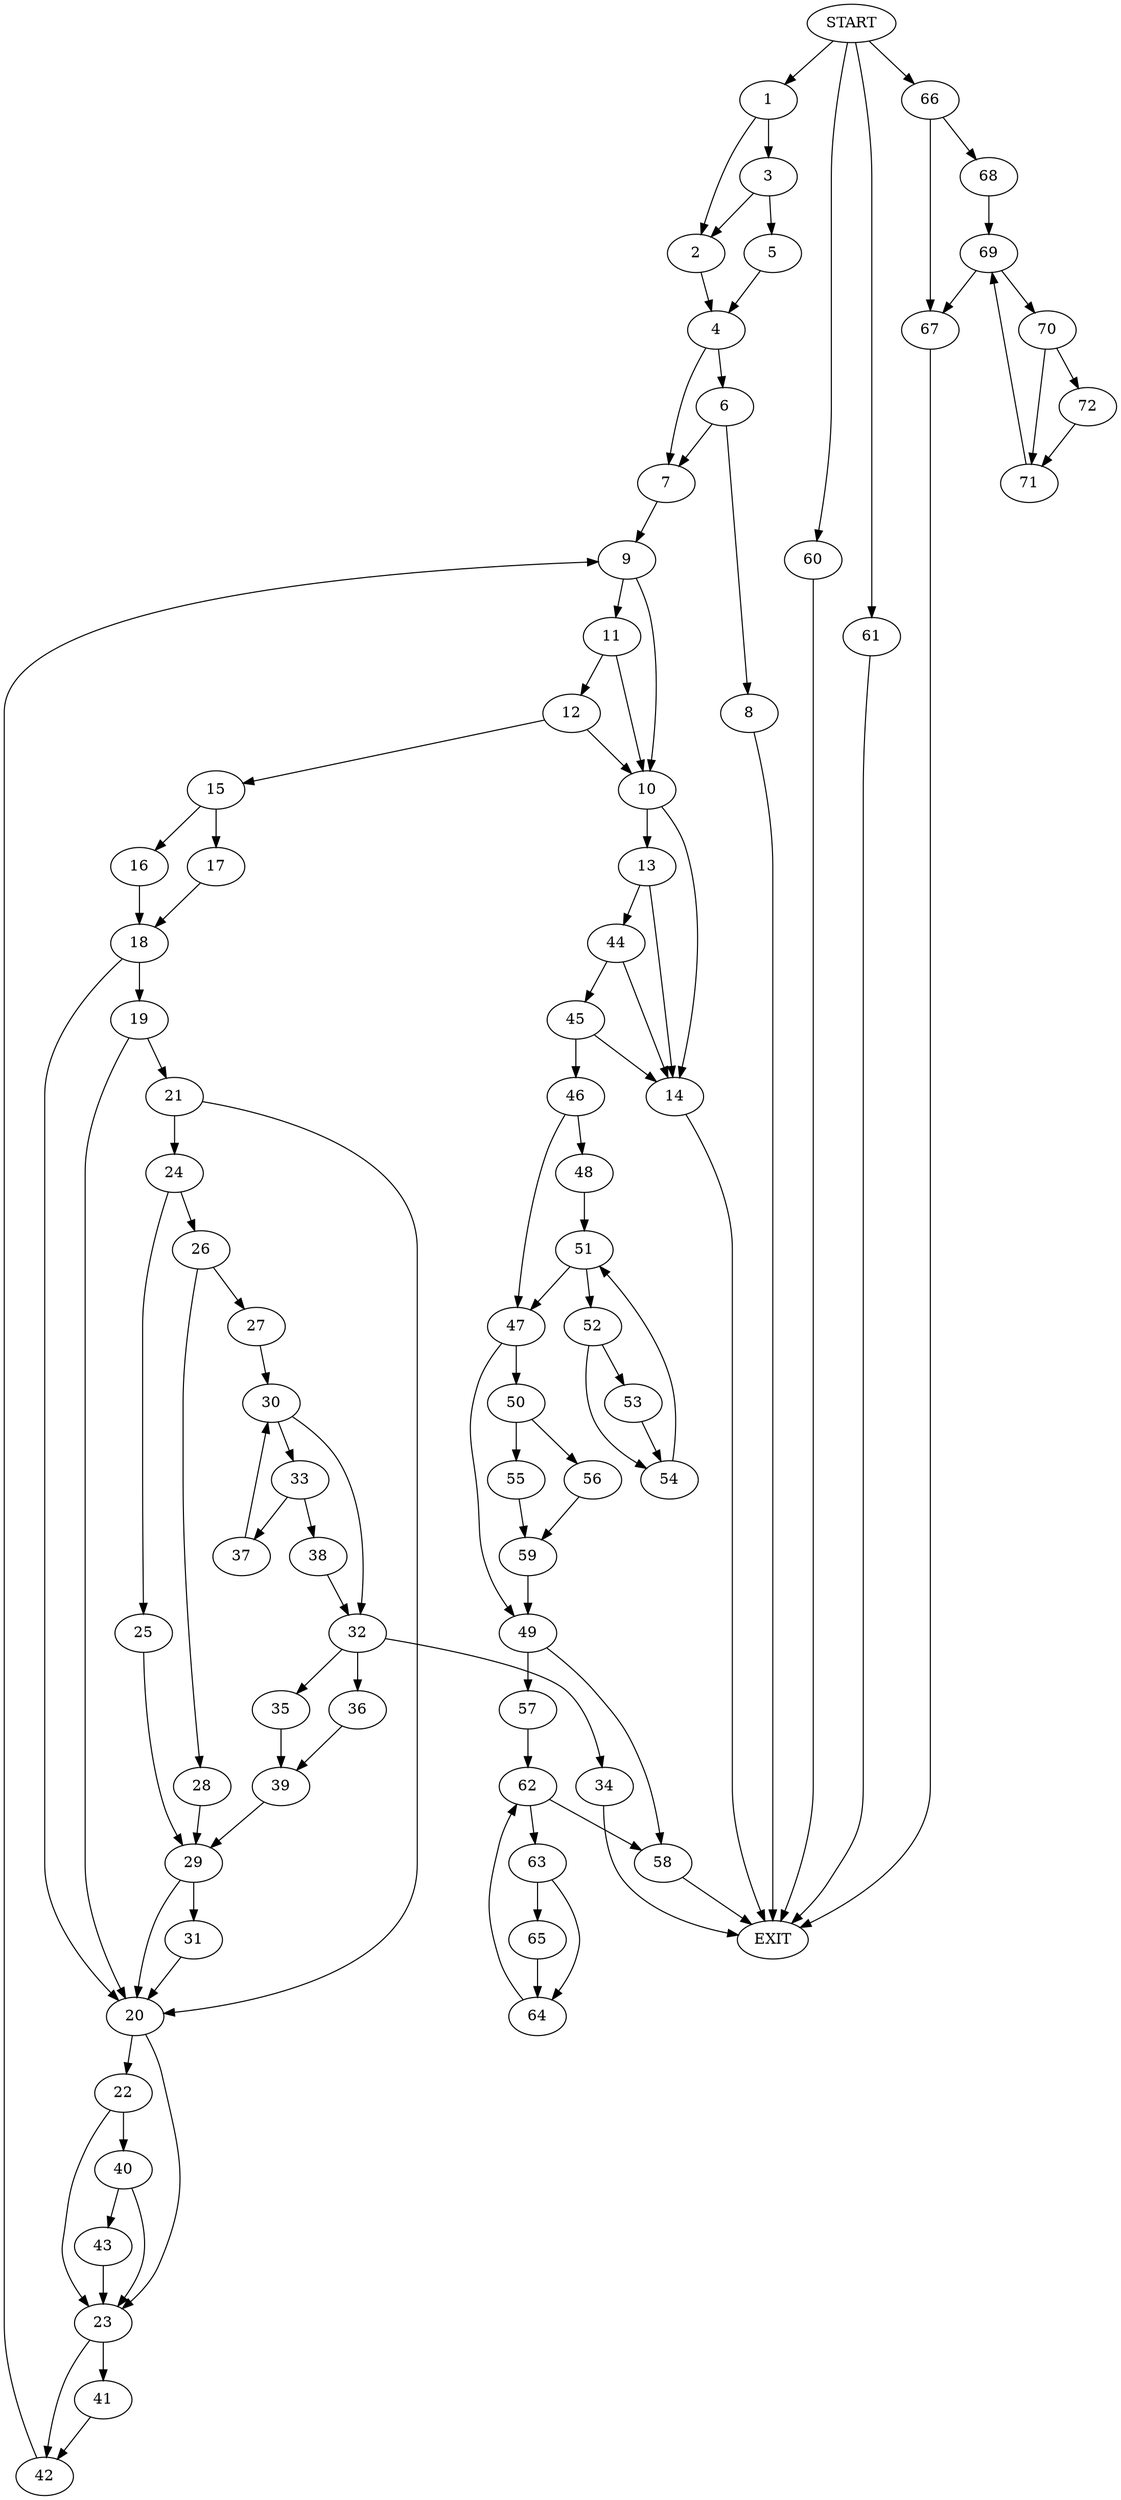 digraph {
0 [label="START"]
73 [label="EXIT"]
0 -> 1
1 -> 2
1 -> 3
2 -> 4
3 -> 5
3 -> 2
5 -> 4
4 -> 6
4 -> 7
6 -> 7
6 -> 8
7 -> 9
8 -> 73
9 -> 10
9 -> 11
11 -> 12
11 -> 10
10 -> 13
10 -> 14
12 -> 15
12 -> 10
15 -> 16
15 -> 17
16 -> 18
17 -> 18
18 -> 19
18 -> 20
19 -> 20
19 -> 21
20 -> 22
20 -> 23
21 -> 20
21 -> 24
24 -> 25
24 -> 26
26 -> 27
26 -> 28
25 -> 29
28 -> 29
27 -> 30
29 -> 31
29 -> 20
30 -> 32
30 -> 33
32 -> 34
32 -> 35
32 -> 36
33 -> 37
33 -> 38
38 -> 32
37 -> 30
35 -> 39
36 -> 39
34 -> 73
39 -> 29
31 -> 20
22 -> 40
22 -> 23
23 -> 41
23 -> 42
40 -> 43
40 -> 23
43 -> 23
42 -> 9
41 -> 42
14 -> 73
13 -> 44
13 -> 14
44 -> 45
44 -> 14
45 -> 46
45 -> 14
46 -> 47
46 -> 48
47 -> 49
47 -> 50
48 -> 51
51 -> 47
51 -> 52
52 -> 53
52 -> 54
54 -> 51
53 -> 54
50 -> 55
50 -> 56
49 -> 57
49 -> 58
55 -> 59
56 -> 59
59 -> 49
0 -> 60
60 -> 73
0 -> 61
61 -> 73
58 -> 73
57 -> 62
62 -> 58
62 -> 63
63 -> 64
63 -> 65
65 -> 64
64 -> 62
0 -> 66
66 -> 67
66 -> 68
68 -> 69
67 -> 73
69 -> 67
69 -> 70
70 -> 71
70 -> 72
71 -> 69
72 -> 71
}
